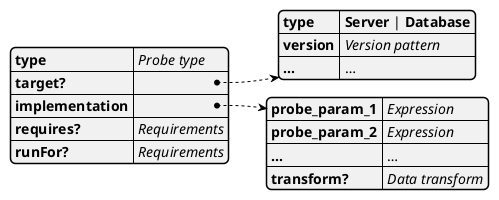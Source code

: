 @startjson
{
    "type": "<i>Probe type</i>",
    "target?": {
        "type": "<b>Server</b> | <b>Database</b>",
        "version": "<i>Version pattern</i>",
        "…": "…"
    },
    "implementation": {
        "probe_param_1": "<i>Expression</i>",
        "probe_param_2": "<i>Expression</i>",
        "…": "…",
        "transform?": "<i>Data transform</i>"
    },
    "requires?": "<i>Requirements</i>",
    "runFor?": "<i>Requirements</i>"
}
@endjson